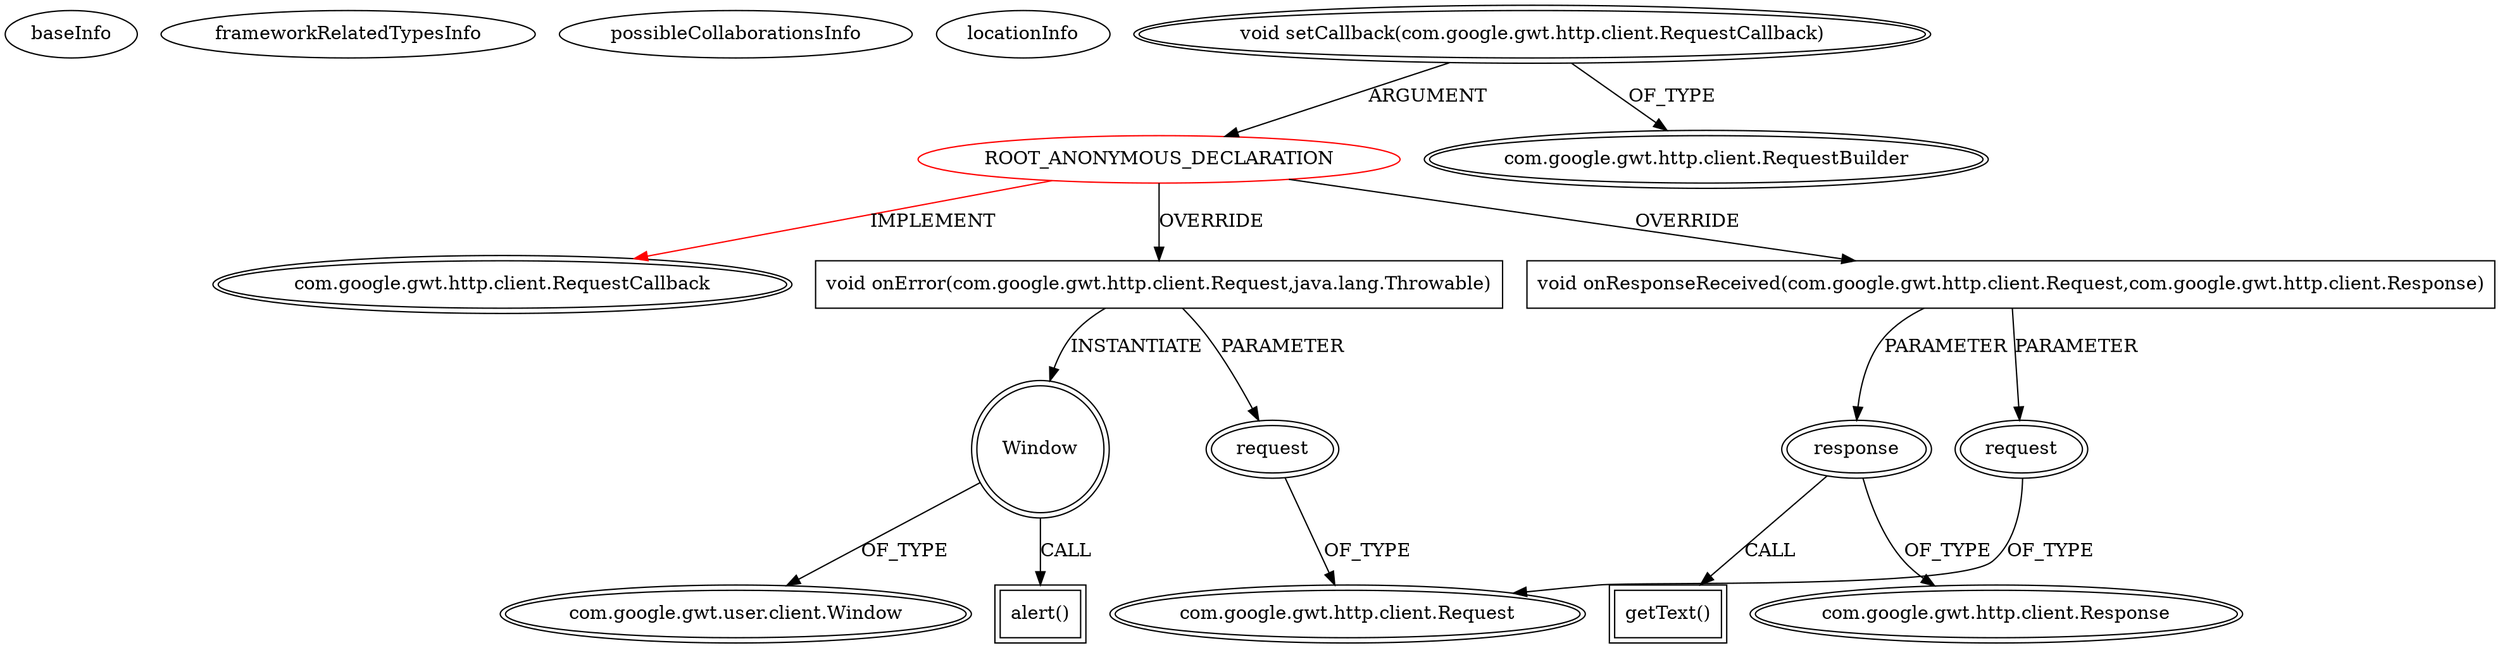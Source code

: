 digraph {
baseInfo[graphId=5,category="extension_graph",isAnonymous=true,possibleRelation=false]
frameworkRelatedTypesInfo[0="com.google.gwt.http.client.RequestCallback"]
possibleCollaborationsInfo[]
locationInfo[projectName="12010994-GLI-TP1",filePath="/12010994-GLI-TP1/GLI-TP1-master/src/main/java/fr/istic/m2gl/gli/client/gli.java",contextSignature="void onClick(com.google.gwt.event.dom.client.ClickEvent)",graphId="5"]
0[label="ROOT_ANONYMOUS_DECLARATION",vertexType="ROOT_ANONYMOUS_DECLARATION",isFrameworkType=false,color=red]
1[label="com.google.gwt.http.client.RequestCallback",vertexType="FRAMEWORK_INTERFACE_TYPE",isFrameworkType=true,peripheries=2]
2[label="void setCallback(com.google.gwt.http.client.RequestCallback)",vertexType="OUTSIDE_CALL",isFrameworkType=true,peripheries=2]
3[label="com.google.gwt.http.client.RequestBuilder",vertexType="FRAMEWORK_CLASS_TYPE",isFrameworkType=true,peripheries=2]
4[label="void onResponseReceived(com.google.gwt.http.client.Request,com.google.gwt.http.client.Response)",vertexType="OVERRIDING_METHOD_DECLARATION",isFrameworkType=false,shape=box]
5[label="request",vertexType="PARAMETER_DECLARATION",isFrameworkType=true,peripheries=2]
6[label="com.google.gwt.http.client.Request",vertexType="FRAMEWORK_CLASS_TYPE",isFrameworkType=true,peripheries=2]
7[label="response",vertexType="PARAMETER_DECLARATION",isFrameworkType=true,peripheries=2]
8[label="com.google.gwt.http.client.Response",vertexType="FRAMEWORK_CLASS_TYPE",isFrameworkType=true,peripheries=2]
10[label="getText()",vertexType="INSIDE_CALL",isFrameworkType=true,peripheries=2,shape=box]
11[label="void onError(com.google.gwt.http.client.Request,java.lang.Throwable)",vertexType="OVERRIDING_METHOD_DECLARATION",isFrameworkType=false,shape=box]
12[label="request",vertexType="PARAMETER_DECLARATION",isFrameworkType=true,peripheries=2]
14[label="Window",vertexType="VARIABLE_EXPRESION",isFrameworkType=true,peripheries=2,shape=circle]
16[label="com.google.gwt.user.client.Window",vertexType="FRAMEWORK_CLASS_TYPE",isFrameworkType=true,peripheries=2]
15[label="alert()",vertexType="INSIDE_CALL",isFrameworkType=true,peripheries=2,shape=box]
0->1[label="IMPLEMENT",color=red]
2->0[label="ARGUMENT"]
2->3[label="OF_TYPE"]
0->4[label="OVERRIDE"]
5->6[label="OF_TYPE"]
4->5[label="PARAMETER"]
7->8[label="OF_TYPE"]
4->7[label="PARAMETER"]
7->10[label="CALL"]
0->11[label="OVERRIDE"]
12->6[label="OF_TYPE"]
11->12[label="PARAMETER"]
11->14[label="INSTANTIATE"]
14->16[label="OF_TYPE"]
14->15[label="CALL"]
}
